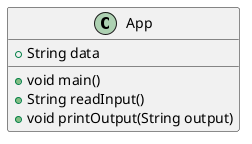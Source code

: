 @startuml
class App {
+void main()
+String readInput()
+void printOutput(String output)
+String data
}
@enduml
